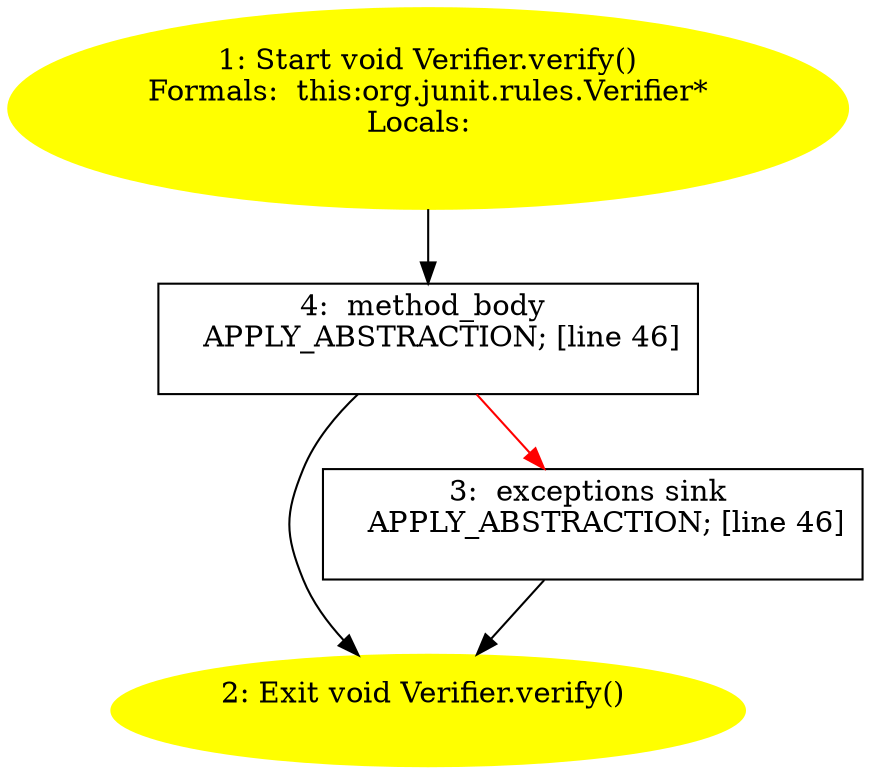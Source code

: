 /* @generated */
digraph cfg {
"org.junit.rules.Verifier.verify():void.4e8b0da1e7ca63c7babed4c90266fc93_1" [label="1: Start void Verifier.verify()\nFormals:  this:org.junit.rules.Verifier*\nLocals:  \n  " color=yellow style=filled]
	

	 "org.junit.rules.Verifier.verify():void.4e8b0da1e7ca63c7babed4c90266fc93_1" -> "org.junit.rules.Verifier.verify():void.4e8b0da1e7ca63c7babed4c90266fc93_4" ;
"org.junit.rules.Verifier.verify():void.4e8b0da1e7ca63c7babed4c90266fc93_2" [label="2: Exit void Verifier.verify() \n  " color=yellow style=filled]
	

"org.junit.rules.Verifier.verify():void.4e8b0da1e7ca63c7babed4c90266fc93_3" [label="3:  exceptions sink \n   APPLY_ABSTRACTION; [line 46]\n " shape="box"]
	

	 "org.junit.rules.Verifier.verify():void.4e8b0da1e7ca63c7babed4c90266fc93_3" -> "org.junit.rules.Verifier.verify():void.4e8b0da1e7ca63c7babed4c90266fc93_2" ;
"org.junit.rules.Verifier.verify():void.4e8b0da1e7ca63c7babed4c90266fc93_4" [label="4:  method_body \n   APPLY_ABSTRACTION; [line 46]\n " shape="box"]
	

	 "org.junit.rules.Verifier.verify():void.4e8b0da1e7ca63c7babed4c90266fc93_4" -> "org.junit.rules.Verifier.verify():void.4e8b0da1e7ca63c7babed4c90266fc93_2" ;
	 "org.junit.rules.Verifier.verify():void.4e8b0da1e7ca63c7babed4c90266fc93_4" -> "org.junit.rules.Verifier.verify():void.4e8b0da1e7ca63c7babed4c90266fc93_3" [color="red" ];
}
